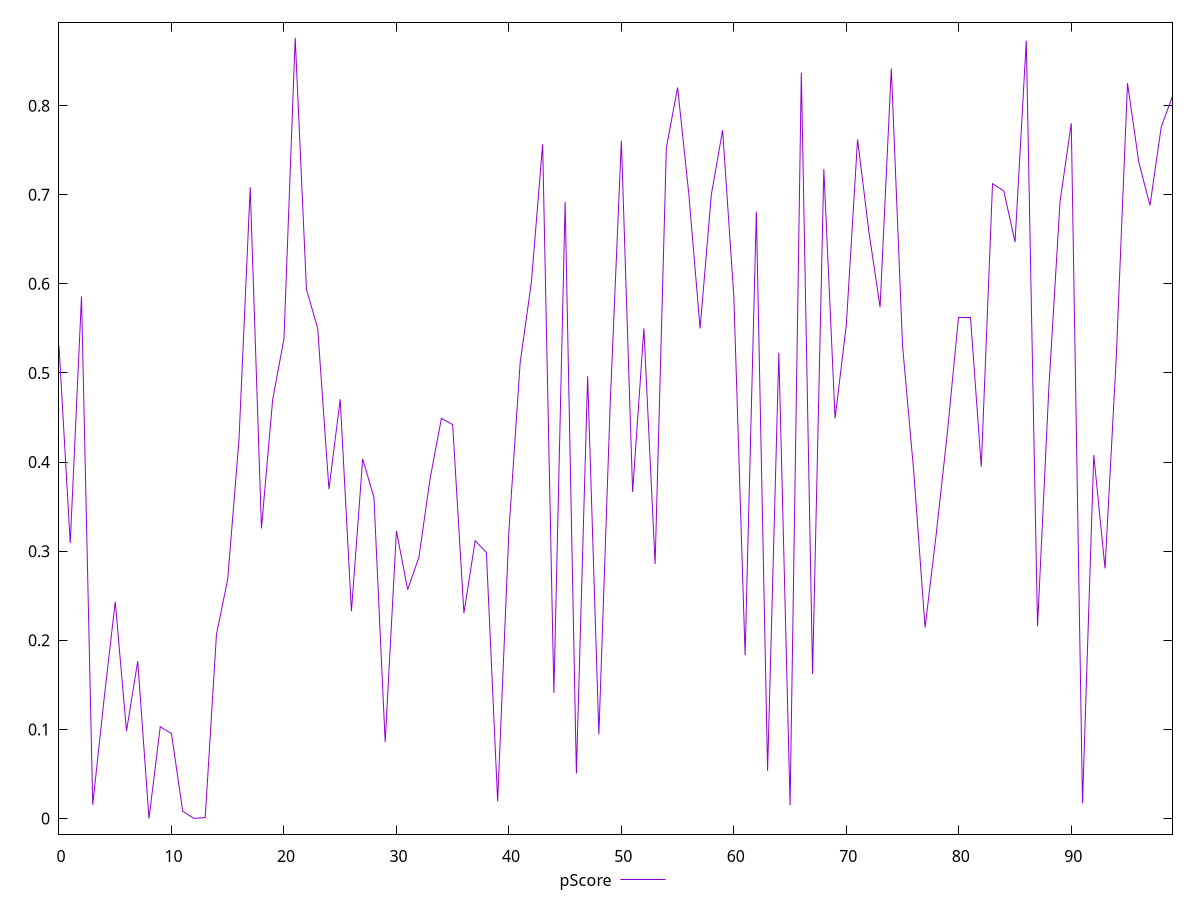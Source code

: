 reset

$pScore <<EOF
0 0.5304956312657352
1 0.30907287837835995
2 0.5857846937728455
3 0.015406758662889264
4 0.13314919582578005
5 0.24335180019519664
6 0.09813444893325429
7 0.1765256009381998
8 0.000005150859173741473
9 0.10294821803368992
10 0.0953520979012431
11 0.00807588590530317
12 0.0001652030464631138
13 0.0010508096469355466
14 0.20658267099890693
15 0.2685345731405211
16 0.42474873777884947
17 0.7083680115883582
18 0.3255091153120861
19 0.47046323393931444
20 0.5382555795367092
21 0.8759965981919227
22 0.5938434653326802
23 0.5499889200020316
24 0.3696054315045548
25 0.47046323393931444
26 0.232599430001515
27 0.40357325128756766
28 0.3604416406772581
29 0.08579413217535714
30 0.3227222788832046
31 0.256823318233026
32 0.2933154626948831
33 0.382090926720383
34 0.44899865865735406
35 0.44198140828028476
36 0.23049969642916202
37 0.3117648920372248
38 0.29849304582884384
39 0.01934349846369743
40 0.3227222788832046
41 0.5113295022447873
42 0.601933770577689
43 0.7566953606260457
44 0.14092791787538544
45 0.6920145343969057
46 0.050489734234323624
47 0.49625323800771454
48 0.09444185436587482
49 0.46324068647441624
50 0.7606498975370612
51 0.36653171990686884
52 0.5499889200020316
53 0.28568842876769784
54 0.7527272610782323
55 0.8203166629880798
56 0.7002008899448924
57 0.5499889200020316
58 0.7002008899448924
59 0.7724254930449785
60 0.5857846937728455
61 0.1832141112054988
62 0.6810774425802718
63 0.053498943754780814
64 0.5227880783899517
65 0.014835389334764582
66 0.8370287403004295
67 0.1622928255122823
68 0.72867040539799
69 0.448998658657367
70 0.5539237844609968
71 0.7619649482491737
72 0.659167485962989
73 0.5737622673688019
74 0.8416945516490851
75 0.5304956312657494
76 0.3884476506772532
77 0.21429664963385464
78 0.3199544673121349
79 0.43503467429851367
80 0.5618273106301608
81 0.5618273106301608
82 0.39487995324149155
83 0.7124428869388384
84 0.7042871479208918
85 0.6468465408167829
86 0.872831328766422
87 0.21560709782460186
88 0.48142048480552624
89 0.6920145343969057
90 0.7801958460838844
91 0.017260362460741807
92 0.4079696944965917
93 0.2806960162551049
94 0.5176798484408397
95 0.8251498146123886
96 0.7367323376123053
97 0.6879155917360209
98 0.7763191229859167
99 0.8105193419095026
EOF

set key outside below
set xrange [0:99]
set yrange [-0.017514678087481236:0.8935164271385776]
set trange [-0.017514678087481236:0.8935164271385776]
set terminal svg size 640, 500 enhanced background rgb 'white'
set output "reprap/estimated-input-latency/samples/pages+cached+noexternal+nomedia+nocss/pScore/values.svg"

plot $pScore title "pScore" with line

reset
